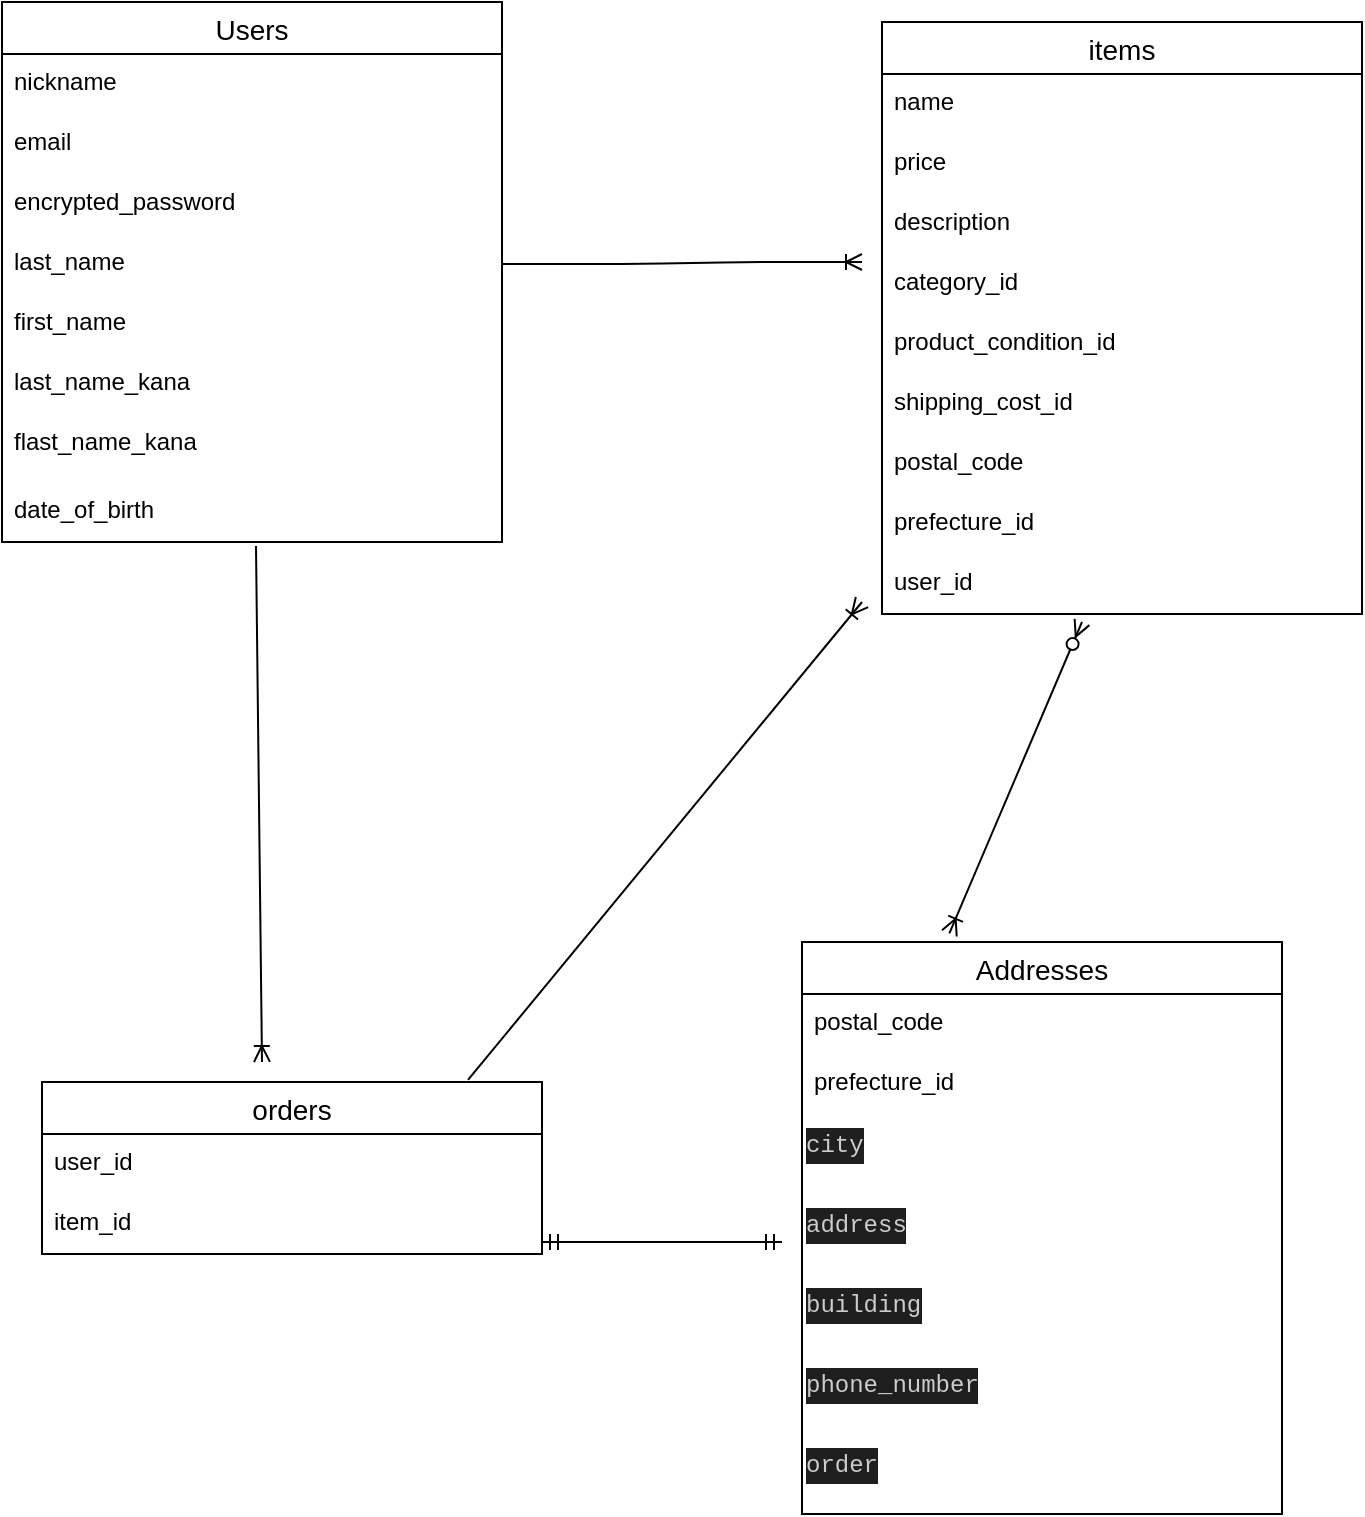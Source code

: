 <mxfile>
    <diagram id="ya4dUbdboEoDejbMoy5j" name="ページ1">
        <mxGraphModel dx="639" dy="952" grid="1" gridSize="10" guides="1" tooltips="1" connect="1" arrows="1" fold="1" page="1" pageScale="1" pageWidth="827" pageHeight="1169" math="0" shadow="0">
            <root>
                <mxCell id="0"/>
                <mxCell id="1" parent="0"/>
                <mxCell id="50" value="Users" style="swimlane;fontStyle=0;childLayout=stackLayout;horizontal=1;startSize=26;horizontalStack=0;resizeParent=1;resizeParentMax=0;resizeLast=0;collapsible=1;marginBottom=0;align=center;fontSize=14;" vertex="1" parent="1">
                    <mxGeometry x="130" y="250" width="250" height="270" as="geometry"/>
                </mxCell>
                <mxCell id="51" value="nickname" style="text;strokeColor=none;fillColor=none;spacingLeft=4;spacingRight=4;overflow=hidden;rotatable=0;points=[[0,0.5],[1,0.5]];portConstraint=eastwest;fontSize=12;" vertex="1" parent="50">
                    <mxGeometry y="26" width="250" height="30" as="geometry"/>
                </mxCell>
                <mxCell id="52" value="email" style="text;strokeColor=none;fillColor=none;spacingLeft=4;spacingRight=4;overflow=hidden;rotatable=0;points=[[0,0.5],[1,0.5]];portConstraint=eastwest;fontSize=12;" vertex="1" parent="50">
                    <mxGeometry y="56" width="250" height="30" as="geometry"/>
                </mxCell>
                <mxCell id="53" value="encrypted_password" style="text;strokeColor=none;fillColor=none;spacingLeft=4;spacingRight=4;overflow=hidden;rotatable=0;points=[[0,0.5],[1,0.5]];portConstraint=eastwest;fontSize=12;" vertex="1" parent="50">
                    <mxGeometry y="86" width="250" height="30" as="geometry"/>
                </mxCell>
                <mxCell id="_F4Uw25CitK-oMyLLVU5-150" value="last_name" style="text;strokeColor=none;fillColor=none;spacingLeft=4;spacingRight=4;overflow=hidden;rotatable=0;points=[[0,0.5],[1,0.5]];portConstraint=eastwest;fontSize=12;" vertex="1" parent="50">
                    <mxGeometry y="116" width="250" height="30" as="geometry"/>
                </mxCell>
                <mxCell id="_F4Uw25CitK-oMyLLVU5-151" value="first_name" style="text;strokeColor=none;fillColor=none;spacingLeft=4;spacingRight=4;overflow=hidden;rotatable=0;points=[[0,0.5],[1,0.5]];portConstraint=eastwest;fontSize=12;" vertex="1" parent="50">
                    <mxGeometry y="146" width="250" height="30" as="geometry"/>
                </mxCell>
                <mxCell id="91" value="last_name_kana" style="text;strokeColor=none;fillColor=none;spacingLeft=4;spacingRight=4;overflow=hidden;rotatable=0;points=[[0,0.5],[1,0.5]];portConstraint=eastwest;fontSize=12;" vertex="1" parent="50">
                    <mxGeometry y="176" width="250" height="30" as="geometry"/>
                </mxCell>
                <mxCell id="_F4Uw25CitK-oMyLLVU5-148" value="flast_name_kana" style="text;strokeColor=none;fillColor=none;spacingLeft=4;spacingRight=4;overflow=hidden;rotatable=0;points=[[0,0.5],[1,0.5]];portConstraint=eastwest;fontSize=12;" vertex="1" parent="50">
                    <mxGeometry y="206" width="250" height="34" as="geometry"/>
                </mxCell>
                <mxCell id="_F4Uw25CitK-oMyLLVU5-127" value="date_of_birth" style="text;strokeColor=none;fillColor=none;spacingLeft=4;spacingRight=4;overflow=hidden;rotatable=0;points=[[0,0.5],[1,0.5]];portConstraint=eastwest;fontSize=12;" vertex="1" parent="50">
                    <mxGeometry y="240" width="250" height="30" as="geometry"/>
                </mxCell>
                <mxCell id="58" value="items" style="swimlane;fontStyle=0;childLayout=stackLayout;horizontal=1;startSize=26;horizontalStack=0;resizeParent=1;resizeParentMax=0;resizeLast=0;collapsible=1;marginBottom=0;align=center;fontSize=14;" vertex="1" parent="1">
                    <mxGeometry x="570" y="260" width="240" height="296" as="geometry"/>
                </mxCell>
                <mxCell id="59" value="name" style="text;strokeColor=none;fillColor=none;spacingLeft=4;spacingRight=4;overflow=hidden;rotatable=0;points=[[0,0.5],[1,0.5]];portConstraint=eastwest;fontSize=12;" vertex="1" parent="58">
                    <mxGeometry y="26" width="240" height="30" as="geometry"/>
                </mxCell>
                <mxCell id="61" value="price" style="text;strokeColor=none;fillColor=none;spacingLeft=4;spacingRight=4;overflow=hidden;rotatable=0;points=[[0,0.5],[1,0.5]];portConstraint=eastwest;fontSize=12;" vertex="1" parent="58">
                    <mxGeometry y="56" width="240" height="30" as="geometry"/>
                </mxCell>
                <mxCell id="60" value="description" style="text;strokeColor=none;fillColor=none;spacingLeft=4;spacingRight=4;overflow=hidden;rotatable=0;points=[[0,0.5],[1,0.5]];portConstraint=eastwest;fontSize=12;" vertex="1" parent="58">
                    <mxGeometry y="86" width="240" height="30" as="geometry"/>
                </mxCell>
                <mxCell id="62" value="category_id" style="text;strokeColor=none;fillColor=none;spacingLeft=4;spacingRight=4;overflow=hidden;rotatable=0;points=[[0,0.5],[1,0.5]];portConstraint=eastwest;fontSize=12;" vertex="1" parent="58">
                    <mxGeometry y="116" width="240" height="30" as="geometry"/>
                </mxCell>
                <mxCell id="64" value="product_condition_id" style="text;strokeColor=none;fillColor=none;spacingLeft=4;spacingRight=4;overflow=hidden;rotatable=0;points=[[0,0.5],[1,0.5]];portConstraint=eastwest;fontSize=12;" vertex="1" parent="58">
                    <mxGeometry y="146" width="240" height="30" as="geometry"/>
                </mxCell>
                <mxCell id="_F4Uw25CitK-oMyLLVU5-132" value="shipping_cost_id" style="text;strokeColor=none;fillColor=none;spacingLeft=4;spacingRight=4;overflow=hidden;rotatable=0;points=[[0,0.5],[1,0.5]];portConstraint=eastwest;fontSize=12;" vertex="1" parent="58">
                    <mxGeometry y="176" width="240" height="30" as="geometry"/>
                </mxCell>
                <mxCell id="_F4Uw25CitK-oMyLLVU5-153" value="postal_code" style="text;strokeColor=none;fillColor=none;spacingLeft=4;spacingRight=4;overflow=hidden;rotatable=0;points=[[0,0.5],[1,0.5]];portConstraint=eastwest;fontSize=12;" vertex="1" parent="58">
                    <mxGeometry y="206" width="240" height="30" as="geometry"/>
                </mxCell>
                <mxCell id="_F4Uw25CitK-oMyLLVU5-154" value="prefecture_id" style="text;strokeColor=none;fillColor=none;spacingLeft=4;spacingRight=4;overflow=hidden;rotatable=0;points=[[0,0.5],[1,0.5]];portConstraint=eastwest;fontSize=12;" vertex="1" parent="58">
                    <mxGeometry y="236" width="240" height="30" as="geometry"/>
                </mxCell>
                <mxCell id="_F4Uw25CitK-oMyLLVU5-155" value="user_id" style="text;strokeColor=none;fillColor=none;spacingLeft=4;spacingRight=4;overflow=hidden;rotatable=0;points=[[0,0.5],[1,0.5]];portConstraint=eastwest;fontSize=12;" vertex="1" parent="58">
                    <mxGeometry y="266" width="240" height="30" as="geometry"/>
                </mxCell>
                <mxCell id="_F4Uw25CitK-oMyLLVU5-99" value="" style="fontSize=12;html=1;endArrow=ERoneToMany;startArrow=ERzeroToMany;entryX=0.307;entryY=-0.015;entryDx=0;entryDy=0;entryPerimeter=0;" edge="1" parent="1" target="_F4Uw25CitK-oMyLLVU5-110">
                    <mxGeometry width="100" height="100" relative="1" as="geometry">
                        <mxPoint x="670" y="560" as="sourcePoint"/>
                        <mxPoint x="620" y="612" as="targetPoint"/>
                    </mxGeometry>
                </mxCell>
                <mxCell id="_F4Uw25CitK-oMyLLVU5-110" value="Addresses" style="swimlane;fontStyle=0;childLayout=stackLayout;horizontal=1;startSize=26;horizontalStack=0;resizeParent=1;resizeParentMax=0;resizeLast=0;collapsible=1;marginBottom=0;align=center;fontSize=14;" vertex="1" parent="1">
                    <mxGeometry x="530" y="720" width="240" height="286" as="geometry"/>
                </mxCell>
                <mxCell id="_F4Uw25CitK-oMyLLVU5-144" value="postal_code" style="text;strokeColor=none;fillColor=none;spacingLeft=4;spacingRight=4;overflow=hidden;rotatable=0;points=[[0,0.5],[1,0.5]];portConstraint=eastwest;fontSize=12;" vertex="1" parent="_F4Uw25CitK-oMyLLVU5-110">
                    <mxGeometry y="26" width="240" height="30" as="geometry"/>
                </mxCell>
                <mxCell id="_F4Uw25CitK-oMyLLVU5-139" value="prefecture_id" style="text;strokeColor=none;fillColor=none;spacingLeft=4;spacingRight=4;overflow=hidden;rotatable=0;points=[[0,0.5],[1,0.5]];portConstraint=eastwest;fontSize=12;" vertex="1" parent="_F4Uw25CitK-oMyLLVU5-110">
                    <mxGeometry y="56" width="240" height="30" as="geometry"/>
                </mxCell>
                <mxCell id="_F4Uw25CitK-oMyLLVU5-143" value="&lt;div style=&quot;color: rgb(204, 204, 204); background-color: rgb(31, 31, 31); font-family: Menlo, Monaco, &amp;quot;Courier New&amp;quot;, monospace; font-weight: normal; font-size: 12px; line-height: 18px;&quot;&gt;&lt;div style=&quot;line-height: 18px;&quot;&gt;&lt;div style=&quot;line-height: 18px;&quot;&gt;&lt;div style=&quot;line-height: 18px;&quot;&gt;city&lt;/div&gt;&lt;/div&gt;&lt;/div&gt;&lt;/div&gt;" style="text;whiteSpace=wrap;html=1;" vertex="1" parent="_F4Uw25CitK-oMyLLVU5-110">
                    <mxGeometry y="86" width="240" height="40" as="geometry"/>
                </mxCell>
                <mxCell id="_F4Uw25CitK-oMyLLVU5-145" value="&lt;div style=&quot;color: rgb(204, 204, 204); background-color: rgb(31, 31, 31); font-family: Menlo, Monaco, &amp;quot;Courier New&amp;quot;, monospace; font-weight: normal; font-size: 12px; line-height: 18px;&quot;&gt;&lt;div style=&quot;line-height: 18px;&quot;&gt;&lt;div style=&quot;line-height: 18px;&quot;&gt;address&lt;/div&gt;&lt;/div&gt;&lt;/div&gt;" style="text;whiteSpace=wrap;html=1;" vertex="1" parent="_F4Uw25CitK-oMyLLVU5-110">
                    <mxGeometry y="126" width="240" height="40" as="geometry"/>
                </mxCell>
                <mxCell id="_F4Uw25CitK-oMyLLVU5-147" value="&lt;div style=&quot;color: rgb(204, 204, 204); background-color: rgb(31, 31, 31); font-family: Menlo, Monaco, &amp;quot;Courier New&amp;quot;, monospace; font-weight: normal; font-size: 12px; line-height: 18px;&quot;&gt;&lt;div style=&quot;line-height: 18px;&quot;&gt;&lt;div style=&quot;line-height: 18px;&quot;&gt;building &lt;/div&gt;&lt;/div&gt;&lt;/div&gt;" style="text;whiteSpace=wrap;html=1;" vertex="1" parent="_F4Uw25CitK-oMyLLVU5-110">
                    <mxGeometry y="166" width="240" height="40" as="geometry"/>
                </mxCell>
                <mxCell id="_F4Uw25CitK-oMyLLVU5-170" value="&lt;div style=&quot;color: rgb(204, 204, 204); background-color: rgb(31, 31, 31); font-family: Menlo, Monaco, &amp;quot;Courier New&amp;quot;, monospace; font-weight: normal; font-size: 12px; line-height: 18px;&quot;&gt;&lt;div style=&quot;line-height: 18px;&quot;&gt;&lt;div style=&quot;line-height: 18px;&quot;&gt;&lt;div style=&quot;line-height: 18px;&quot;&gt;phone_number&lt;/div&gt;&lt;/div&gt;&lt;/div&gt;&lt;/div&gt;" style="text;whiteSpace=wrap;html=1;" vertex="1" parent="_F4Uw25CitK-oMyLLVU5-110">
                    <mxGeometry y="206" width="240" height="40" as="geometry"/>
                </mxCell>
                <mxCell id="_F4Uw25CitK-oMyLLVU5-171" value="&lt;div style=&quot;color: rgb(204, 204, 204); background-color: rgb(31, 31, 31); font-family: Menlo, Monaco, &amp;quot;Courier New&amp;quot;, monospace; font-weight: normal; font-size: 12px; line-height: 18px;&quot;&gt;&lt;div style=&quot;line-height: 18px;&quot;&gt;&lt;div style=&quot;line-height: 18px;&quot;&gt;&lt;div style=&quot;line-height: 18px;&quot;&gt;order &lt;/div&gt;&lt;/div&gt;&lt;/div&gt;&lt;/div&gt;" style="text;whiteSpace=wrap;html=1;" vertex="1" parent="_F4Uw25CitK-oMyLLVU5-110">
                    <mxGeometry y="246" width="240" height="40" as="geometry"/>
                </mxCell>
                <mxCell id="_F4Uw25CitK-oMyLLVU5-117" value="orders" style="swimlane;fontStyle=0;childLayout=stackLayout;horizontal=1;startSize=26;horizontalStack=0;resizeParent=1;resizeParentMax=0;resizeLast=0;collapsible=1;marginBottom=0;align=center;fontSize=14;" vertex="1" parent="1">
                    <mxGeometry x="150" y="790" width="250" height="86" as="geometry"/>
                </mxCell>
                <mxCell id="_F4Uw25CitK-oMyLLVU5-168" value="user_id" style="text;strokeColor=none;fillColor=none;spacingLeft=4;spacingRight=4;overflow=hidden;rotatable=0;points=[[0,0.5],[1,0.5]];portConstraint=eastwest;fontSize=12;" vertex="1" parent="_F4Uw25CitK-oMyLLVU5-117">
                    <mxGeometry y="26" width="250" height="30" as="geometry"/>
                </mxCell>
                <mxCell id="_F4Uw25CitK-oMyLLVU5-122" value="item_id" style="text;strokeColor=none;fillColor=none;spacingLeft=4;spacingRight=4;overflow=hidden;rotatable=0;points=[[0,0.5],[1,0.5]];portConstraint=eastwest;fontSize=12;" vertex="1" parent="_F4Uw25CitK-oMyLLVU5-117">
                    <mxGeometry y="56" width="250" height="30" as="geometry"/>
                </mxCell>
                <mxCell id="_F4Uw25CitK-oMyLLVU5-149" value="" style="fontSize=12;html=1;endArrow=ERoneToMany;exitX=0.852;exitY=-0.012;exitDx=0;exitDy=0;exitPerimeter=0;" edge="1" parent="1" source="_F4Uw25CitK-oMyLLVU5-117">
                    <mxGeometry width="100" height="100" relative="1" as="geometry">
                        <mxPoint x="400" y="710" as="sourcePoint"/>
                        <mxPoint x="560" y="550" as="targetPoint"/>
                    </mxGeometry>
                </mxCell>
                <mxCell id="_F4Uw25CitK-oMyLLVU5-159" value="" style="fontSize=12;html=1;endArrow=ERoneToMany;exitX=0.508;exitY=1.067;exitDx=0;exitDy=0;exitPerimeter=0;" edge="1" parent="1" source="_F4Uw25CitK-oMyLLVU5-127">
                    <mxGeometry width="100" height="100" relative="1" as="geometry">
                        <mxPoint x="240" y="580" as="sourcePoint"/>
                        <mxPoint x="260" y="780" as="targetPoint"/>
                    </mxGeometry>
                </mxCell>
                <mxCell id="_F4Uw25CitK-oMyLLVU5-161" value="" style="edgeStyle=entityRelationEdgeStyle;fontSize=12;html=1;endArrow=ERmandOne;startArrow=ERmandOne;" edge="1" parent="1">
                    <mxGeometry width="100" height="100" relative="1" as="geometry">
                        <mxPoint x="400" y="870" as="sourcePoint"/>
                        <mxPoint x="520" y="870" as="targetPoint"/>
                    </mxGeometry>
                </mxCell>
                <mxCell id="_F4Uw25CitK-oMyLLVU5-166" value="" style="fontSize=12;html=1;endArrow=ERoneToMany;exitX=1;exitY=0.5;exitDx=0;exitDy=0;" edge="1" parent="1">
                    <mxGeometry width="100" height="100" relative="1" as="geometry">
                        <mxPoint x="380" y="381" as="sourcePoint"/>
                        <mxPoint x="560" y="380" as="targetPoint"/>
                        <Array as="points">
                            <mxPoint x="450" y="381"/>
                            <mxPoint x="500" y="380"/>
                            <mxPoint x="540" y="380"/>
                        </Array>
                    </mxGeometry>
                </mxCell>
            </root>
        </mxGraphModel>
    </diagram>
    <diagram id="GMSuyRuKeSrT9fesW_2k" name="ページ2">
        <mxGraphModel dx="894" dy="714" grid="1" gridSize="10" guides="1" tooltips="1" connect="1" arrows="1" fold="1" page="1" pageScale="1" pageWidth="827" pageHeight="1169" math="0" shadow="0">
            <root>
                <mxCell id="0"/>
                <mxCell id="1" parent="0"/>
            </root>
        </mxGraphModel>
    </diagram>
</mxfile>